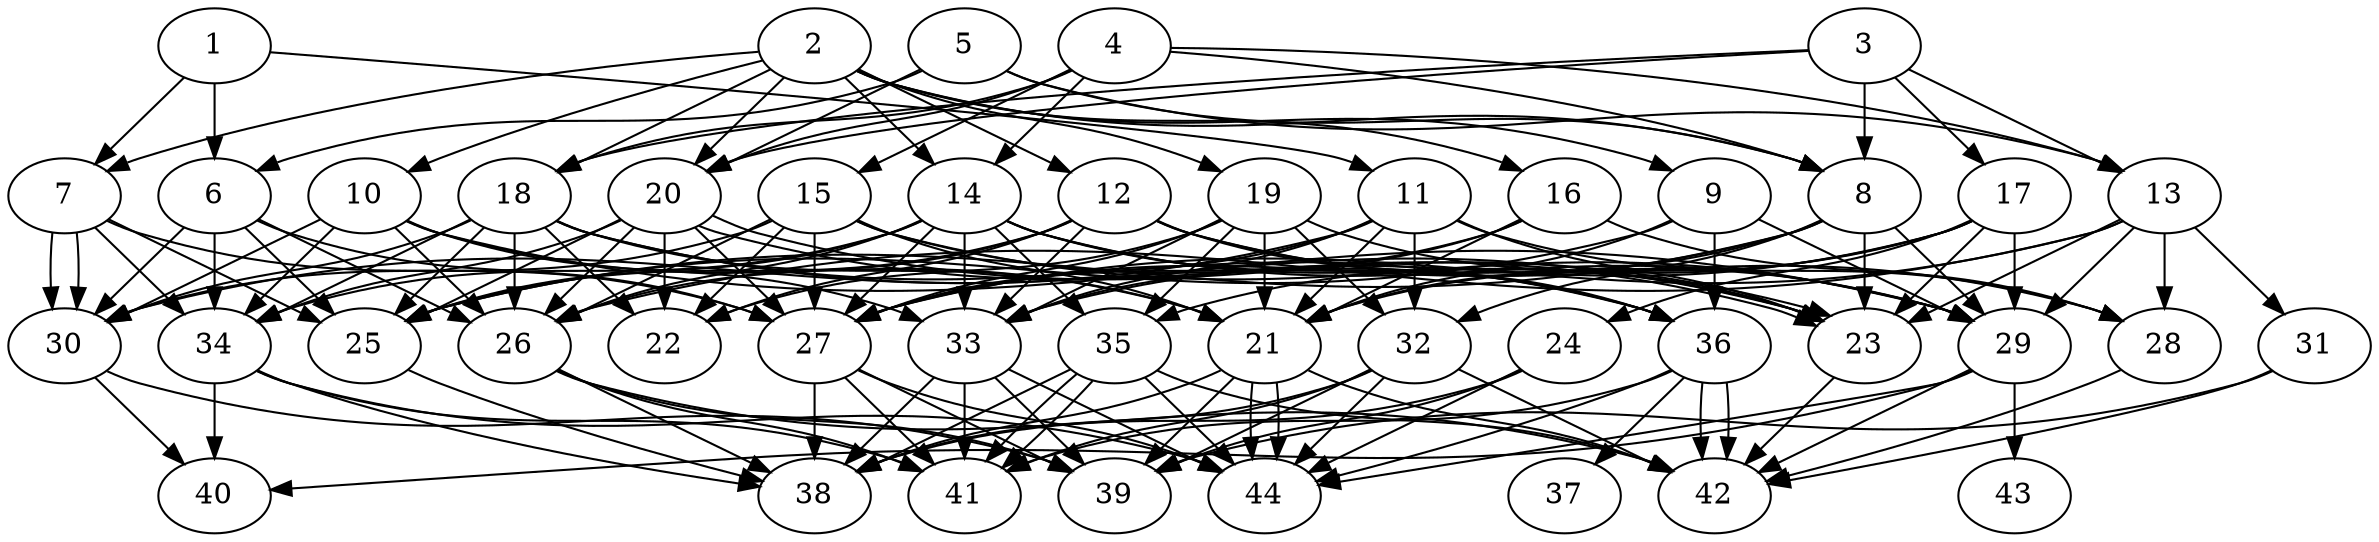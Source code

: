 // DAG (tier=3-complex, mode=compute, n=44, ccr=0.454, fat=0.727, density=0.673, regular=0.316, jump=0.317, mindata=1048576, maxdata=16777216)
// DAG automatically generated by daggen at Sun Aug 24 16:33:34 2025
// /home/ermia/Project/Environments/daggen/bin/daggen --dot --ccr 0.454 --fat 0.727 --regular 0.316 --density 0.673 --jump 0.317 --mindata 1048576 --maxdata 16777216 -n 44 
digraph G {
  1 [size="3775242281942603792384", alpha="0.20", expect_size="1887621140971301896192"]
  1 -> 6 [size ="1939634376409088"]
  1 -> 7 [size ="1939634376409088"]
  1 -> 11 [size ="1939634376409088"]
  2 [size="137710410981879840768", alpha="0.05", expect_size="68855205490939920384"]
  2 -> 7 [size ="213337811976192"]
  2 -> 8 [size ="213337811976192"]
  2 -> 9 [size ="213337811976192"]
  2 -> 10 [size ="213337811976192"]
  2 -> 12 [size ="213337811976192"]
  2 -> 14 [size ="213337811976192"]
  2 -> 16 [size ="213337811976192"]
  2 -> 18 [size ="213337811976192"]
  2 -> 19 [size ="213337811976192"]
  2 -> 20 [size ="213337811976192"]
  3 [size="30195980090583547904", alpha="0.18", expect_size="15097990045291773952"]
  3 -> 8 [size ="77575170818048"]
  3 -> 13 [size ="77575170818048"]
  3 -> 17 [size ="77575170818048"]
  3 -> 18 [size ="77575170818048"]
  3 -> 20 [size ="77575170818048"]
  4 [size="4516221427423148544", alpha="0.17", expect_size="2258110713711574272"]
  4 -> 8 [size ="1979636359626752"]
  4 -> 13 [size ="1979636359626752"]
  4 -> 14 [size ="1979636359626752"]
  4 -> 15 [size ="1979636359626752"]
  4 -> 18 [size ="1979636359626752"]
  4 -> 20 [size ="1979636359626752"]
  5 [size="7447011650257441", alpha="0.17", expect_size="3723505825128720"]
  5 -> 6 [size ="348121896845312"]
  5 -> 8 [size ="348121896845312"]
  5 -> 13 [size ="348121896845312"]
  5 -> 20 [size ="348121896845312"]
  6 [size="3705070685706026", alpha="0.13", expect_size="1852535342853013"]
  6 -> 25 [size ="125181259415552"]
  6 -> 26 [size ="125181259415552"]
  6 -> 27 [size ="125181259415552"]
  6 -> 30 [size ="125181259415552"]
  6 -> 34 [size ="125181259415552"]
  7 [size="2109254803186805374976", alpha="0.16", expect_size="1054627401593402687488"]
  7 -> 25 [size ="1315757996638208"]
  7 -> 27 [size ="1315757996638208"]
  7 -> 30 [size ="1315757996638208"]
  7 -> 30 [size ="1315757996638208"]
  7 -> 34 [size ="1315757996638208"]
  8 [size="454980889952066207744", alpha="0.07", expect_size="227490444976033103872"]
  8 -> 21 [size ="473244335341568"]
  8 -> 23 [size ="473244335341568"]
  8 -> 25 [size ="473244335341568"]
  8 -> 27 [size ="473244335341568"]
  8 -> 29 [size ="473244335341568"]
  8 -> 32 [size ="473244335341568"]
  9 [size="792977800010825465856", alpha="0.16", expect_size="396488900005412732928"]
  9 -> 21 [size ="685378809888768"]
  9 -> 25 [size ="685378809888768"]
  9 -> 29 [size ="685378809888768"]
  9 -> 36 [size ="685378809888768"]
  10 [size="2917897253263464", alpha="0.06", expect_size="1458948626631732"]
  10 -> 21 [size ="88986764705792"]
  10 -> 26 [size ="88986764705792"]
  10 -> 29 [size ="88986764705792"]
  10 -> 30 [size ="88986764705792"]
  10 -> 33 [size ="88986764705792"]
  10 -> 34 [size ="88986764705792"]
  11 [size="3797577150413188608", alpha="0.17", expect_size="1898788575206594304"]
  11 -> 21 [size ="1866606955200512"]
  11 -> 23 [size ="1866606955200512"]
  11 -> 27 [size ="1866606955200512"]
  11 -> 28 [size ="1866606955200512"]
  11 -> 30 [size ="1866606955200512"]
  11 -> 32 [size ="1866606955200512"]
  11 -> 33 [size ="1866606955200512"]
  12 [size="238128782574142619648", alpha="0.14", expect_size="119064391287071309824"]
  12 -> 22 [size ="307348606287872"]
  12 -> 25 [size ="307348606287872"]
  12 -> 26 [size ="307348606287872"]
  12 -> 28 [size ="307348606287872"]
  12 -> 29 [size ="307348606287872"]
  12 -> 33 [size ="307348606287872"]
  12 -> 36 [size ="307348606287872"]
  13 [size="4291973870735770112", alpha="0.01", expect_size="2145986935367885056"]
  13 -> 23 [size ="1748169935290368"]
  13 -> 26 [size ="1748169935290368"]
  13 -> 27 [size ="1748169935290368"]
  13 -> 28 [size ="1748169935290368"]
  13 -> 29 [size ="1748169935290368"]
  13 -> 31 [size ="1748169935290368"]
  14 [size="47230656916226048000", alpha="0.18", expect_size="23615328458113024000"]
  14 -> 23 [size ="104529605427200"]
  14 -> 25 [size ="104529605427200"]
  14 -> 26 [size ="104529605427200"]
  14 -> 27 [size ="104529605427200"]
  14 -> 29 [size ="104529605427200"]
  14 -> 33 [size ="104529605427200"]
  14 -> 34 [size ="104529605427200"]
  14 -> 35 [size ="104529605427200"]
  14 -> 36 [size ="104529605427200"]
  15 [size="676547574053111595008", alpha="0.18", expect_size="338273787026555797504"]
  15 -> 21 [size ="616531893420032"]
  15 -> 22 [size ="616531893420032"]
  15 -> 26 [size ="616531893420032"]
  15 -> 27 [size ="616531893420032"]
  15 -> 29 [size ="616531893420032"]
  15 -> 30 [size ="616531893420032"]
  15 -> 36 [size ="616531893420032"]
  16 [size="2062116778166714368", alpha="0.11", expect_size="1031058389083357184"]
  16 -> 21 [size ="12960810401792"]
  16 -> 27 [size ="12960810401792"]
  16 -> 28 [size ="12960810401792"]
  16 -> 33 [size ="12960810401792"]
  17 [size="3327911406700620800", alpha="0.20", expect_size="1663955703350310400"]
  17 -> 21 [size ="1677214928076800"]
  17 -> 23 [size ="1677214928076800"]
  17 -> 24 [size ="1677214928076800"]
  17 -> 29 [size ="1677214928076800"]
  17 -> 33 [size ="1677214928076800"]
  17 -> 35 [size ="1677214928076800"]
  18 [size="689704419144226", alpha="0.19", expect_size="344852209572113"]
  18 -> 21 [size ="24471784128512"]
  18 -> 22 [size ="24471784128512"]
  18 -> 23 [size ="24471784128512"]
  18 -> 25 [size ="24471784128512"]
  18 -> 26 [size ="24471784128512"]
  18 -> 30 [size ="24471784128512"]
  18 -> 34 [size ="24471784128512"]
  18 -> 36 [size ="24471784128512"]
  19 [size="3553653668545438208", alpha="0.06", expect_size="1776826834272719104"]
  19 -> 21 [size ="2162811723579392"]
  19 -> 22 [size ="2162811723579392"]
  19 -> 23 [size ="2162811723579392"]
  19 -> 27 [size ="2162811723579392"]
  19 -> 32 [size ="2162811723579392"]
  19 -> 33 [size ="2162811723579392"]
  19 -> 35 [size ="2162811723579392"]
  20 [size="83746412508097328", alpha="0.20", expect_size="41873206254048664"]
  20 -> 22 [size ="57100256411648"]
  20 -> 23 [size ="57100256411648"]
  20 -> 23 [size ="57100256411648"]
  20 -> 25 [size ="57100256411648"]
  20 -> 26 [size ="57100256411648"]
  20 -> 27 [size ="57100256411648"]
  20 -> 34 [size ="57100256411648"]
  21 [size="7087596663271340", alpha="0.08", expect_size="3543798331635670"]
  21 -> 38 [size ="195940174528512"]
  21 -> 39 [size ="195940174528512"]
  21 -> 42 [size ="195940174528512"]
  21 -> 44 [size ="195940174528512"]
  21 -> 44 [size ="195940174528512"]
  22 [size="99521079806150656", alpha="0.12", expect_size="49760539903075328"]
  23 [size="3022833564960690", alpha="0.07", expect_size="1511416782480345"]
  23 -> 42 [size ="318000796270592"]
  24 [size="3513405190556000190464", alpha="0.15", expect_size="1756702595278000095232"]
  24 -> 38 [size ="1848880375267328"]
  24 -> 39 [size ="1848880375267328"]
  24 -> 44 [size ="1848880375267328"]
  25 [size="6782921998828594", alpha="0.08", expect_size="3391460999414297"]
  25 -> 38 [size ="348987064320000"]
  26 [size="978763331182383857664", alpha="0.11", expect_size="489381665591191928832"]
  26 -> 38 [size ="788633304956928"]
  26 -> 39 [size ="788633304956928"]
  26 -> 41 [size ="788633304956928"]
  26 -> 42 [size ="788633304956928"]
  27 [size="701954455585828110336", alpha="0.12", expect_size="350977227792914055168"]
  27 -> 38 [size ="631872241532928"]
  27 -> 39 [size ="631872241532928"]
  27 -> 41 [size ="631872241532928"]
  27 -> 44 [size ="631872241532928"]
  28 [size="2281774024631636736", alpha="0.17", expect_size="1140887012315818368"]
  28 -> 42 [size ="892022294577152"]
  29 [size="13782855786231940", alpha="0.09", expect_size="6891427893115970"]
  29 -> 40 [size ="325795281108992"]
  29 -> 42 [size ="325795281108992"]
  29 -> 43 [size ="325795281108992"]
  29 -> 44 [size ="325795281108992"]
  30 [size="15577047613741450", alpha="0.14", expect_size="7788523806870725"]
  30 -> 39 [size ="381074328780800"]
  30 -> 40 [size ="381074328780800"]
  31 [size="1226725398700554715136", alpha="0.10", expect_size="613362699350277357568"]
  31 -> 39 [size ="916758386966528"]
  31 -> 42 [size ="916758386966528"]
  32 [size="524621489224498624", alpha="0.12", expect_size="262310744612249312"]
  32 -> 38 [size ="194644973453312"]
  32 -> 39 [size ="194644973453312"]
  32 -> 41 [size ="194644973453312"]
  32 -> 42 [size ="194644973453312"]
  32 -> 44 [size ="194644973453312"]
  33 [size="34794368030646428", alpha="0.14", expect_size="17397184015323214"]
  33 -> 38 [size ="87571707199488"]
  33 -> 39 [size ="87571707199488"]
  33 -> 41 [size ="87571707199488"]
  33 -> 44 [size ="87571707199488"]
  34 [size="30706062417417284", alpha="0.11", expect_size="15353031208708642"]
  34 -> 38 [size ="26998197977088"]
  34 -> 40 [size ="26998197977088"]
  34 -> 41 [size ="26998197977088"]
  34 -> 44 [size ="26998197977088"]
  35 [size="371557371460989568", alpha="0.02", expect_size="185778685730494784"]
  35 -> 38 [size ="589928824045568"]
  35 -> 41 [size ="589928824045568"]
  35 -> 41 [size ="589928824045568"]
  35 -> 42 [size ="589928824045568"]
  35 -> 44 [size ="589928824045568"]
  36 [size="4653189682588123136", alpha="0.06", expect_size="2326594841294061568"]
  36 -> 37 [size ="1994613011251200"]
  36 -> 41 [size ="1994613011251200"]
  36 -> 42 [size ="1994613011251200"]
  36 -> 42 [size ="1994613011251200"]
  36 -> 44 [size ="1994613011251200"]
  37 [size="263151921999944613888", alpha="0.14", expect_size="131575960999972306944"]
  38 [size="2428270532698858061824", alpha="0.08", expect_size="1214135266349429030912"]
  39 [size="74818567459045376000", alpha="0.09", expect_size="37409283729522688000"]
  40 [size="381524263104189056", alpha="0.11", expect_size="190762131552094528"]
  41 [size="1542911054990589", alpha="0.05", expect_size="771455527495294"]
  42 [size="374643194001883136000", alpha="0.17", expect_size="187321597000941568000"]
  43 [size="2667418534205720576", alpha="0.11", expect_size="1333709267102860288"]
  44 [size="1629621410298815578112", alpha="0.00", expect_size="814810705149407789056"]
}